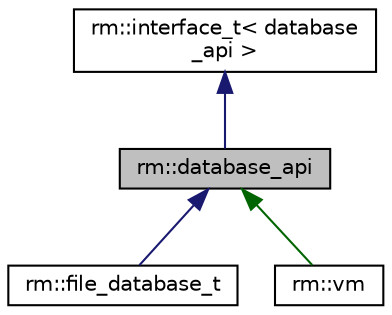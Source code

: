digraph "rm::database_api"
{
 // LATEX_PDF_SIZE
  bgcolor="transparent";
  edge [fontname="Helvetica",fontsize="10",labelfontname="Helvetica",labelfontsize="10"];
  node [fontname="Helvetica",fontsize="10",shape=record];
  Node1 [label="rm::database_api",height=0.2,width=0.4,color="black", fillcolor="grey75", style="filled", fontcolor="black",tooltip=" "];
  Node2 -> Node1 [dir="back",color="midnightblue",fontsize="10",style="solid",fontname="Helvetica"];
  Node2 [label="rm::interface_t\< database\l_api \>",height=0.2,width=0.4,color="black",URL="$classrm_1_1interface__t.html",tooltip=" "];
  Node1 -> Node3 [dir="back",color="midnightblue",fontsize="10",style="solid",fontname="Helvetica"];
  Node3 [label="rm::file_database_t",height=0.2,width=0.4,color="black",URL="$classrm_1_1file__database__t.html",tooltip=" "];
  Node1 -> Node4 [dir="back",color="darkgreen",fontsize="10",style="solid",fontname="Helvetica"];
  Node4 [label="rm::vm",height=0.2,width=0.4,color="black",URL="$classrm_1_1vm.html",tooltip=" "];
}
